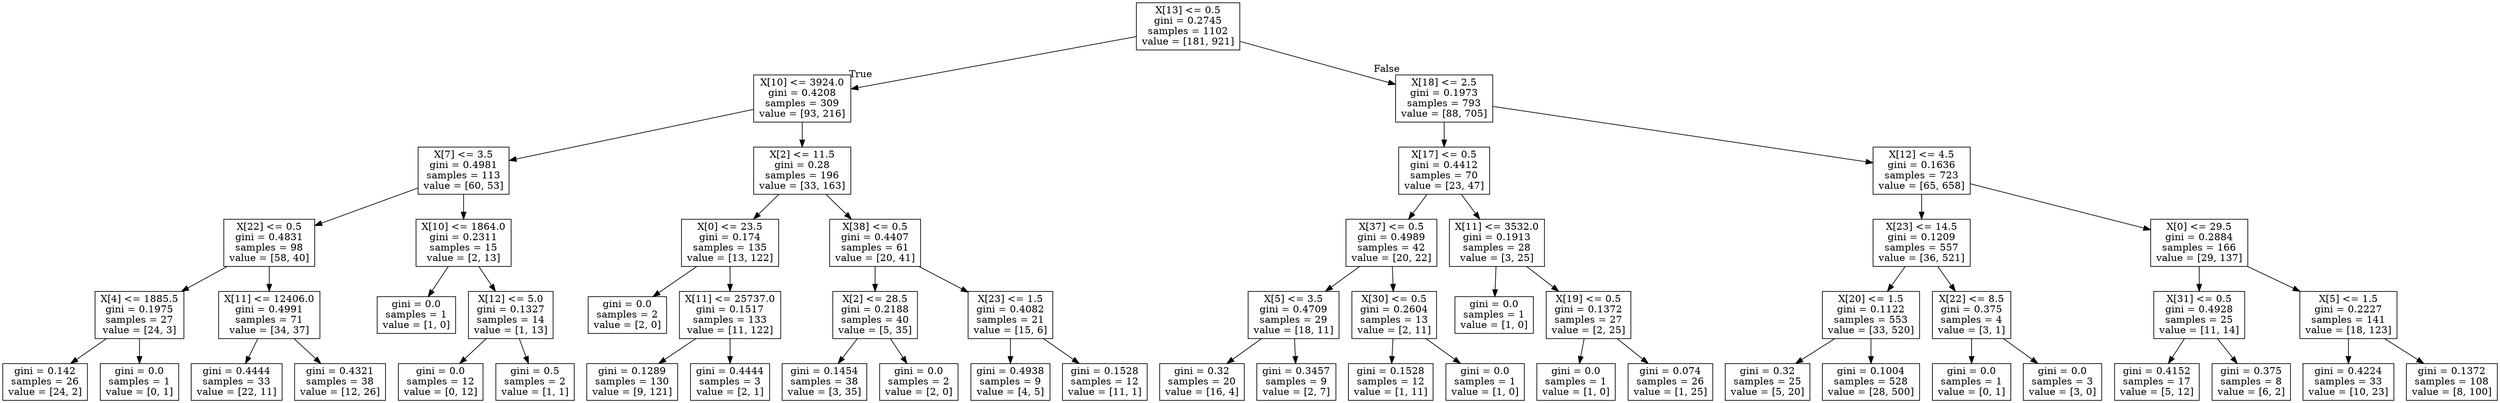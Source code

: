 digraph Tree {
node [shape=box] ;
0 [label="X[13] <= 0.5\ngini = 0.2745\nsamples = 1102\nvalue = [181, 921]"] ;
1 [label="X[10] <= 3924.0\ngini = 0.4208\nsamples = 309\nvalue = [93, 216]"] ;
0 -> 1 [labeldistance=2.5, labelangle=45, headlabel="True"] ;
2 [label="X[7] <= 3.5\ngini = 0.4981\nsamples = 113\nvalue = [60, 53]"] ;
1 -> 2 ;
3 [label="X[22] <= 0.5\ngini = 0.4831\nsamples = 98\nvalue = [58, 40]"] ;
2 -> 3 ;
4 [label="X[4] <= 1885.5\ngini = 0.1975\nsamples = 27\nvalue = [24, 3]"] ;
3 -> 4 ;
5 [label="gini = 0.142\nsamples = 26\nvalue = [24, 2]"] ;
4 -> 5 ;
6 [label="gini = 0.0\nsamples = 1\nvalue = [0, 1]"] ;
4 -> 6 ;
7 [label="X[11] <= 12406.0\ngini = 0.4991\nsamples = 71\nvalue = [34, 37]"] ;
3 -> 7 ;
8 [label="gini = 0.4444\nsamples = 33\nvalue = [22, 11]"] ;
7 -> 8 ;
9 [label="gini = 0.4321\nsamples = 38\nvalue = [12, 26]"] ;
7 -> 9 ;
10 [label="X[10] <= 1864.0\ngini = 0.2311\nsamples = 15\nvalue = [2, 13]"] ;
2 -> 10 ;
11 [label="gini = 0.0\nsamples = 1\nvalue = [1, 0]"] ;
10 -> 11 ;
12 [label="X[12] <= 5.0\ngini = 0.1327\nsamples = 14\nvalue = [1, 13]"] ;
10 -> 12 ;
13 [label="gini = 0.0\nsamples = 12\nvalue = [0, 12]"] ;
12 -> 13 ;
14 [label="gini = 0.5\nsamples = 2\nvalue = [1, 1]"] ;
12 -> 14 ;
15 [label="X[2] <= 11.5\ngini = 0.28\nsamples = 196\nvalue = [33, 163]"] ;
1 -> 15 ;
16 [label="X[0] <= 23.5\ngini = 0.174\nsamples = 135\nvalue = [13, 122]"] ;
15 -> 16 ;
17 [label="gini = 0.0\nsamples = 2\nvalue = [2, 0]"] ;
16 -> 17 ;
18 [label="X[11] <= 25737.0\ngini = 0.1517\nsamples = 133\nvalue = [11, 122]"] ;
16 -> 18 ;
19 [label="gini = 0.1289\nsamples = 130\nvalue = [9, 121]"] ;
18 -> 19 ;
20 [label="gini = 0.4444\nsamples = 3\nvalue = [2, 1]"] ;
18 -> 20 ;
21 [label="X[38] <= 0.5\ngini = 0.4407\nsamples = 61\nvalue = [20, 41]"] ;
15 -> 21 ;
22 [label="X[2] <= 28.5\ngini = 0.2188\nsamples = 40\nvalue = [5, 35]"] ;
21 -> 22 ;
23 [label="gini = 0.1454\nsamples = 38\nvalue = [3, 35]"] ;
22 -> 23 ;
24 [label="gini = 0.0\nsamples = 2\nvalue = [2, 0]"] ;
22 -> 24 ;
25 [label="X[23] <= 1.5\ngini = 0.4082\nsamples = 21\nvalue = [15, 6]"] ;
21 -> 25 ;
26 [label="gini = 0.4938\nsamples = 9\nvalue = [4, 5]"] ;
25 -> 26 ;
27 [label="gini = 0.1528\nsamples = 12\nvalue = [11, 1]"] ;
25 -> 27 ;
28 [label="X[18] <= 2.5\ngini = 0.1973\nsamples = 793\nvalue = [88, 705]"] ;
0 -> 28 [labeldistance=2.5, labelangle=-45, headlabel="False"] ;
29 [label="X[17] <= 0.5\ngini = 0.4412\nsamples = 70\nvalue = [23, 47]"] ;
28 -> 29 ;
30 [label="X[37] <= 0.5\ngini = 0.4989\nsamples = 42\nvalue = [20, 22]"] ;
29 -> 30 ;
31 [label="X[5] <= 3.5\ngini = 0.4709\nsamples = 29\nvalue = [18, 11]"] ;
30 -> 31 ;
32 [label="gini = 0.32\nsamples = 20\nvalue = [16, 4]"] ;
31 -> 32 ;
33 [label="gini = 0.3457\nsamples = 9\nvalue = [2, 7]"] ;
31 -> 33 ;
34 [label="X[30] <= 0.5\ngini = 0.2604\nsamples = 13\nvalue = [2, 11]"] ;
30 -> 34 ;
35 [label="gini = 0.1528\nsamples = 12\nvalue = [1, 11]"] ;
34 -> 35 ;
36 [label="gini = 0.0\nsamples = 1\nvalue = [1, 0]"] ;
34 -> 36 ;
37 [label="X[11] <= 3532.0\ngini = 0.1913\nsamples = 28\nvalue = [3, 25]"] ;
29 -> 37 ;
38 [label="gini = 0.0\nsamples = 1\nvalue = [1, 0]"] ;
37 -> 38 ;
39 [label="X[19] <= 0.5\ngini = 0.1372\nsamples = 27\nvalue = [2, 25]"] ;
37 -> 39 ;
40 [label="gini = 0.0\nsamples = 1\nvalue = [1, 0]"] ;
39 -> 40 ;
41 [label="gini = 0.074\nsamples = 26\nvalue = [1, 25]"] ;
39 -> 41 ;
42 [label="X[12] <= 4.5\ngini = 0.1636\nsamples = 723\nvalue = [65, 658]"] ;
28 -> 42 ;
43 [label="X[23] <= 14.5\ngini = 0.1209\nsamples = 557\nvalue = [36, 521]"] ;
42 -> 43 ;
44 [label="X[20] <= 1.5\ngini = 0.1122\nsamples = 553\nvalue = [33, 520]"] ;
43 -> 44 ;
45 [label="gini = 0.32\nsamples = 25\nvalue = [5, 20]"] ;
44 -> 45 ;
46 [label="gini = 0.1004\nsamples = 528\nvalue = [28, 500]"] ;
44 -> 46 ;
47 [label="X[22] <= 8.5\ngini = 0.375\nsamples = 4\nvalue = [3, 1]"] ;
43 -> 47 ;
48 [label="gini = 0.0\nsamples = 1\nvalue = [0, 1]"] ;
47 -> 48 ;
49 [label="gini = 0.0\nsamples = 3\nvalue = [3, 0]"] ;
47 -> 49 ;
50 [label="X[0] <= 29.5\ngini = 0.2884\nsamples = 166\nvalue = [29, 137]"] ;
42 -> 50 ;
51 [label="X[31] <= 0.5\ngini = 0.4928\nsamples = 25\nvalue = [11, 14]"] ;
50 -> 51 ;
52 [label="gini = 0.4152\nsamples = 17\nvalue = [5, 12]"] ;
51 -> 52 ;
53 [label="gini = 0.375\nsamples = 8\nvalue = [6, 2]"] ;
51 -> 53 ;
54 [label="X[5] <= 1.5\ngini = 0.2227\nsamples = 141\nvalue = [18, 123]"] ;
50 -> 54 ;
55 [label="gini = 0.4224\nsamples = 33\nvalue = [10, 23]"] ;
54 -> 55 ;
56 [label="gini = 0.1372\nsamples = 108\nvalue = [8, 100]"] ;
54 -> 56 ;
}